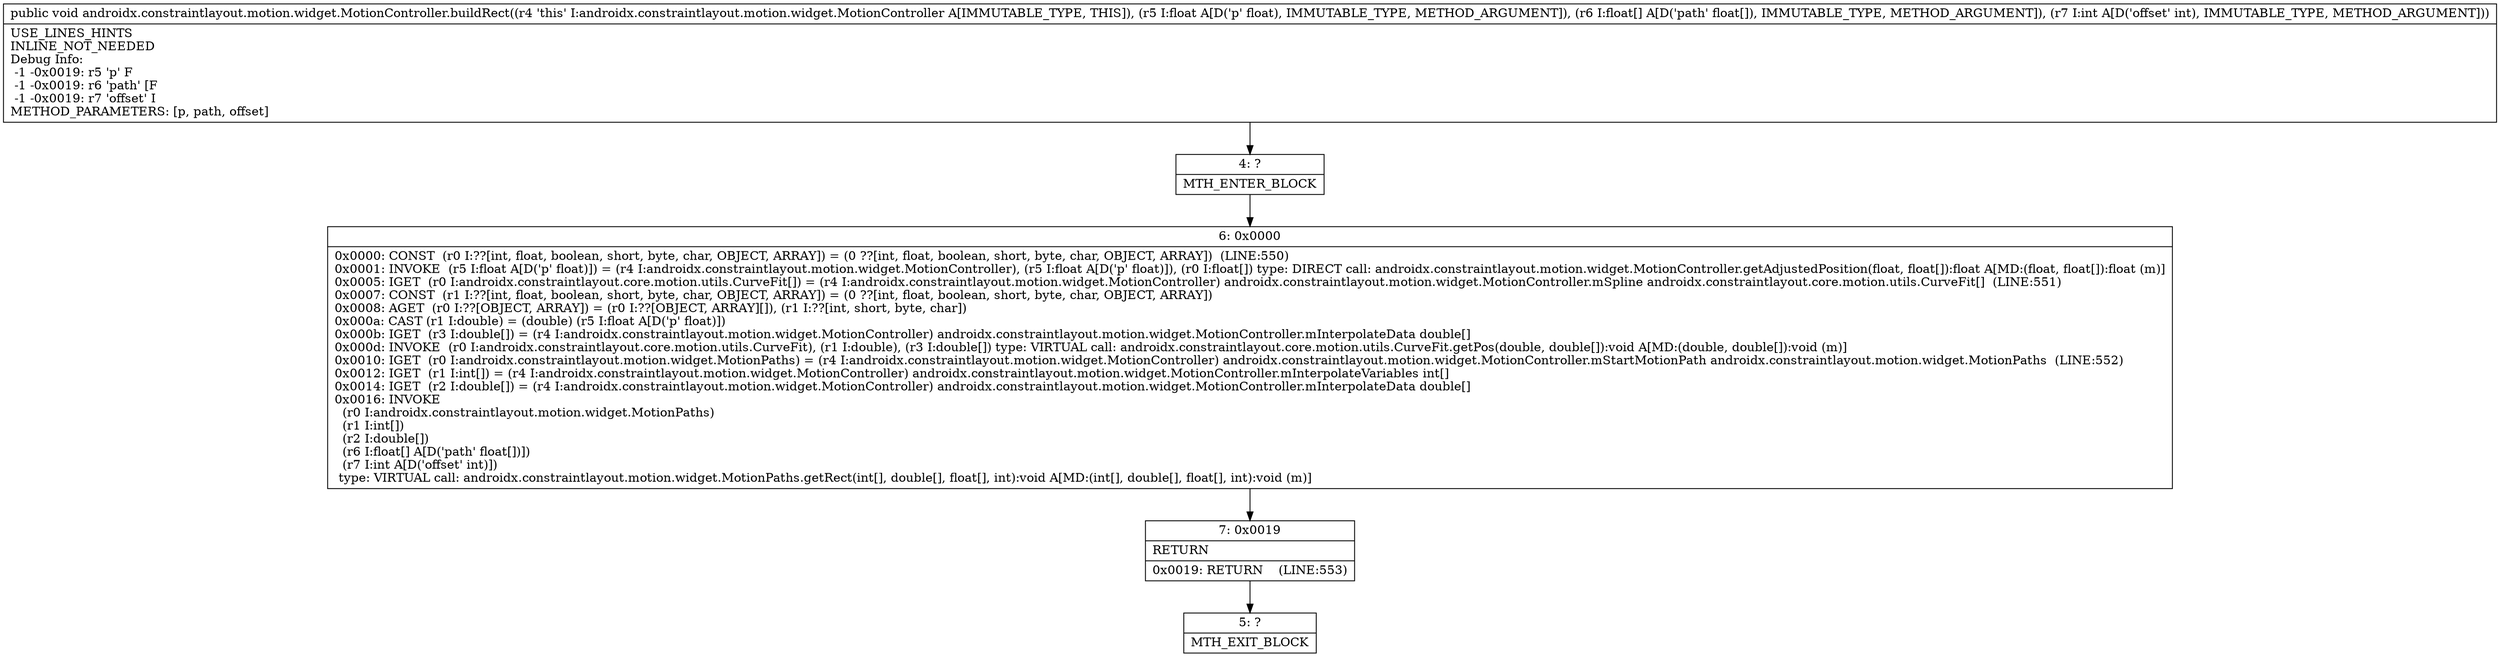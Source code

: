 digraph "CFG forandroidx.constraintlayout.motion.widget.MotionController.buildRect(F[FI)V" {
Node_4 [shape=record,label="{4\:\ ?|MTH_ENTER_BLOCK\l}"];
Node_6 [shape=record,label="{6\:\ 0x0000|0x0000: CONST  (r0 I:??[int, float, boolean, short, byte, char, OBJECT, ARRAY]) = (0 ??[int, float, boolean, short, byte, char, OBJECT, ARRAY])  (LINE:550)\l0x0001: INVOKE  (r5 I:float A[D('p' float)]) = (r4 I:androidx.constraintlayout.motion.widget.MotionController), (r5 I:float A[D('p' float)]), (r0 I:float[]) type: DIRECT call: androidx.constraintlayout.motion.widget.MotionController.getAdjustedPosition(float, float[]):float A[MD:(float, float[]):float (m)]\l0x0005: IGET  (r0 I:androidx.constraintlayout.core.motion.utils.CurveFit[]) = (r4 I:androidx.constraintlayout.motion.widget.MotionController) androidx.constraintlayout.motion.widget.MotionController.mSpline androidx.constraintlayout.core.motion.utils.CurveFit[]  (LINE:551)\l0x0007: CONST  (r1 I:??[int, float, boolean, short, byte, char, OBJECT, ARRAY]) = (0 ??[int, float, boolean, short, byte, char, OBJECT, ARRAY]) \l0x0008: AGET  (r0 I:??[OBJECT, ARRAY]) = (r0 I:??[OBJECT, ARRAY][]), (r1 I:??[int, short, byte, char]) \l0x000a: CAST (r1 I:double) = (double) (r5 I:float A[D('p' float)]) \l0x000b: IGET  (r3 I:double[]) = (r4 I:androidx.constraintlayout.motion.widget.MotionController) androidx.constraintlayout.motion.widget.MotionController.mInterpolateData double[] \l0x000d: INVOKE  (r0 I:androidx.constraintlayout.core.motion.utils.CurveFit), (r1 I:double), (r3 I:double[]) type: VIRTUAL call: androidx.constraintlayout.core.motion.utils.CurveFit.getPos(double, double[]):void A[MD:(double, double[]):void (m)]\l0x0010: IGET  (r0 I:androidx.constraintlayout.motion.widget.MotionPaths) = (r4 I:androidx.constraintlayout.motion.widget.MotionController) androidx.constraintlayout.motion.widget.MotionController.mStartMotionPath androidx.constraintlayout.motion.widget.MotionPaths  (LINE:552)\l0x0012: IGET  (r1 I:int[]) = (r4 I:androidx.constraintlayout.motion.widget.MotionController) androidx.constraintlayout.motion.widget.MotionController.mInterpolateVariables int[] \l0x0014: IGET  (r2 I:double[]) = (r4 I:androidx.constraintlayout.motion.widget.MotionController) androidx.constraintlayout.motion.widget.MotionController.mInterpolateData double[] \l0x0016: INVOKE  \l  (r0 I:androidx.constraintlayout.motion.widget.MotionPaths)\l  (r1 I:int[])\l  (r2 I:double[])\l  (r6 I:float[] A[D('path' float[])])\l  (r7 I:int A[D('offset' int)])\l type: VIRTUAL call: androidx.constraintlayout.motion.widget.MotionPaths.getRect(int[], double[], float[], int):void A[MD:(int[], double[], float[], int):void (m)]\l}"];
Node_7 [shape=record,label="{7\:\ 0x0019|RETURN\l|0x0019: RETURN    (LINE:553)\l}"];
Node_5 [shape=record,label="{5\:\ ?|MTH_EXIT_BLOCK\l}"];
MethodNode[shape=record,label="{public void androidx.constraintlayout.motion.widget.MotionController.buildRect((r4 'this' I:androidx.constraintlayout.motion.widget.MotionController A[IMMUTABLE_TYPE, THIS]), (r5 I:float A[D('p' float), IMMUTABLE_TYPE, METHOD_ARGUMENT]), (r6 I:float[] A[D('path' float[]), IMMUTABLE_TYPE, METHOD_ARGUMENT]), (r7 I:int A[D('offset' int), IMMUTABLE_TYPE, METHOD_ARGUMENT]))  | USE_LINES_HINTS\lINLINE_NOT_NEEDED\lDebug Info:\l  \-1 \-0x0019: r5 'p' F\l  \-1 \-0x0019: r6 'path' [F\l  \-1 \-0x0019: r7 'offset' I\lMETHOD_PARAMETERS: [p, path, offset]\l}"];
MethodNode -> Node_4;Node_4 -> Node_6;
Node_6 -> Node_7;
Node_7 -> Node_5;
}

